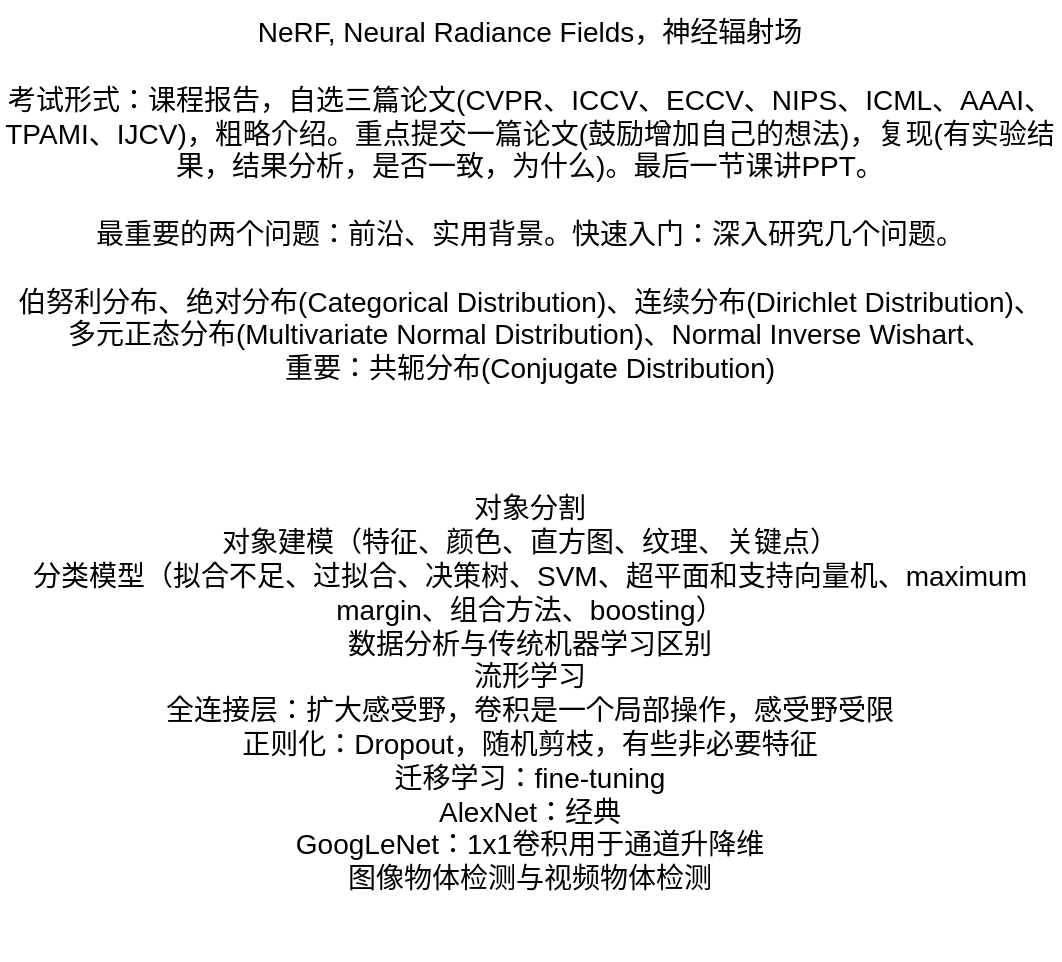 <mxfile version="21.8.1" type="github">
  <diagram name="第 1 页" id="8saL1OhqFDcUNK80V5r-">
    <mxGraphModel dx="922" dy="539" grid="1" gridSize="10" guides="1" tooltips="1" connect="1" arrows="1" fold="1" page="1" pageScale="1" pageWidth="827" pageHeight="1169" math="0" shadow="0">
      <root>
        <mxCell id="0" />
        <mxCell id="1" parent="0" />
        <mxCell id="YGvIgLedCp6DtXdnREWc-1" value="&lt;font style=&quot;font-size: 14px;&quot;&gt;NeRF, Neural Radiance Fields，神经辐射场&lt;br&gt;&lt;br&gt;考试形式：课程报告，自选三篇论文(CVPR、ICCV、ECCV、NIPS、ICML、AAAI、TPAMI、IJCV)，粗略介绍。重点提交一篇论文(鼓励增加自己的想法)，复现(有实验结果，结果分析，是否一致，为什么)。最后一节课讲PPT。&lt;br&gt;&lt;br&gt;最重要的两个问题：前沿、实用背景。快速入门：深入研究几个问题。&lt;br&gt;&lt;br&gt;伯努利分布、绝对分布(Categorical Distribution)、连续分布(Dirichlet Distribution)、&lt;br&gt;多元正态分布(Multivariate Normal Distribution)、Normal Inverse Wishart、&lt;br&gt;重要：共轭分布(Conjugate Distribution)&lt;br&gt;&lt;/font&gt;" style="text;html=1;strokeColor=none;fillColor=none;align=center;verticalAlign=middle;whiteSpace=wrap;rounded=0;" parent="1" vertex="1">
          <mxGeometry x="90" y="50" width="530" height="200" as="geometry" />
        </mxCell>
        <mxCell id="nvw_jpVLHvtrTZEw8dhR-2" value="&lt;font style=&quot;font-size: 14px;&quot;&gt;对象分割&lt;br&gt;对象建模（特征、颜色、直方图、纹理、关键点）&lt;br&gt;分类模型（拟合不足、过拟合、决策树、SVM、超平面和支持向量机、maximum margin、组合方法、boosting）&lt;br&gt;数据分析与传统机器学习区别&lt;br&gt;流形学习&lt;br&gt;全连接层：扩大感受野，卷积是一个局部操作，感受野受限&lt;br&gt;正则化：Dropout，随机剪枝，有些非必要特征&lt;br&gt;迁移学习：fine-tuning&lt;br&gt;AlexNet：经典&lt;br&gt;GoogLeNet：1x1卷积用于通道升降维&lt;br&gt;图像物体检测与视频物体检测&lt;br&gt;&lt;br&gt;&lt;/font&gt;" style="text;html=1;strokeColor=none;fillColor=none;align=center;verticalAlign=middle;whiteSpace=wrap;rounded=0;" vertex="1" parent="1">
          <mxGeometry x="90" y="280" width="530" height="250" as="geometry" />
        </mxCell>
      </root>
    </mxGraphModel>
  </diagram>
</mxfile>
